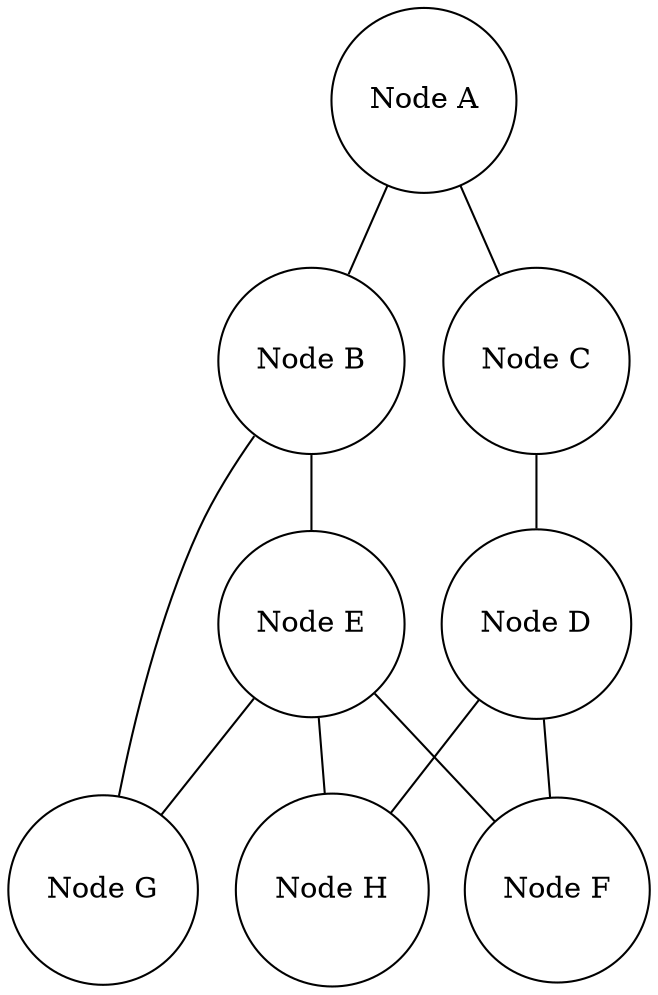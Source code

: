 /*

:Title: Node drop shadows
:Tags: TikZ


The ``tikz`` output format is highly customizable thanks to TikZ' powerful
style options. In this example drop shadows have been added to all the nodes.

**Note**: This example requires PGF 2.00 or later. Download the PDF to fully see
the drop shadow effect. The bitmap rendering does not render transparency well. 


Generated with::

 $ dot2tex -ftikz --prog neato -s --crop dropshadows.dot > dropshadows.tex
 

*/
graph G {
    d2tdocpreamble = "\usetikzlibrary{shadows}";
    node [shape=circle,style="fill=red!20,circular drop shadow"];
    "Node A" -- {"Node B"; "Node C"};
    "Node B" -- {"Node E"; "Node G"};
    "Node C" -- "Node D";
    "Node D" -- {"Node F"; "Node H"};
    "Node E" -- {"Node F"; "Node H"; "Node G"};
}
